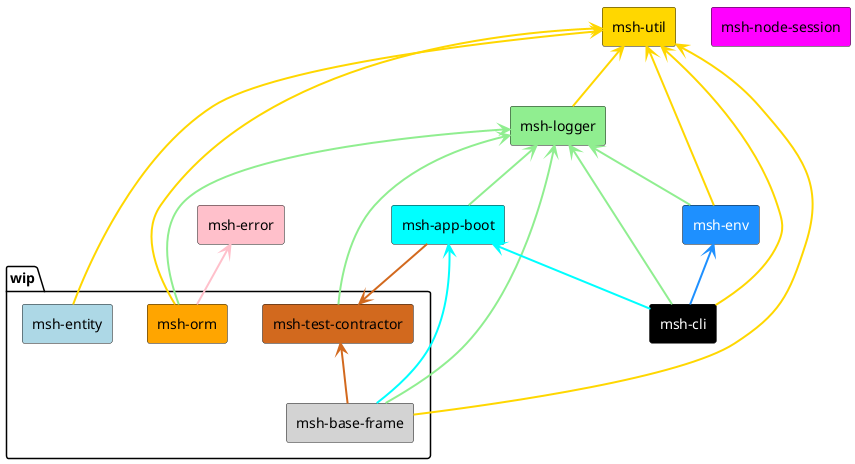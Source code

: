 @startuml
<style>
arrow {
  LineThickness 2
}
</style>
'skinparam shadowing false


!$util_color = gold
!$node_session_color = Magenta
!$error_color = pink
!$logger_color = lightgreen
!$env_color = DodgerBlue
!$app_boot_color = cyan
!$cli_color = black

!$entity_color = lightblue
!$orm_color = orange
!$test_contractor_color = chocolate
!$base_frame_color = lightgray

rectangle "msh-util" as util [[https://github.com/beecode-rs/msh-util]] #$util_color
rectangle "msh-node-session" as node_session [[https://github.com/beecode-rs/msh-node-session]] #$node_session_color
rectangle "msh-error" as error [[https://github.com/beecode-rs/msh-error]] #$error_color
rectangle "msh-logger" as logger [[https://github.com/beecode-rs/msh-logger]] #$logger_color
rectangle "msh-env" as env [[https://github.com/beecode-rs/msh-env]] #$env_color;text:white
rectangle "msh-app-boot" as app_boot [[https://github.com/beecode-rs/msh-app-boot]] #$app_boot_color
rectangle "msh-cli" as cli [[https://github.com/beecode-rs/msh-cli]] #$cli_color;text:white

folder wip {

  rectangle "msh-test-contractor" as test_contractor [[https://github.com/beecode-rs/msh-test-contractor]] #$test_contractor_color
  rectangle "msh-base-frame" as base_frame [[https://github.com/beecode-rs/msh-base-frame]] #$base_frame_color

  rectangle "msh-entity" as entity [[https://github.com/beecode-rs/msh-entity]] #$entity_color
  rectangle "msh-orm" as orm [[https://github.com/beecode-rs/msh-orm]] #$orm_color
}
'--------------

base_frame -up-> app_boot #$app_boot_color
base_frame -up-> test_contractor #$test_contractor_color
base_frame -up-> util #$util_color
base_frame -up-> logger #$logger_color


app_boot -up-> logger #$logger_color
app_boot -down-> test_contractor #$test_contractor_color


cli -up-> app_boot #$app_boot_color
cli -up-> env #$env_color
cli -up-> logger #$logger_color
cli -up-> util #$util_color


env -up-> logger #$logger_color
env -up-> util #$util_color


test_contractor -up-> logger #$logger_color

logger -up-> util #$util_color

entity -up-> util #$util_color


orm -up-> util #$util_color
orm -up-> error #$error_color
orm -up-> logger #$logger_color



@enduml
